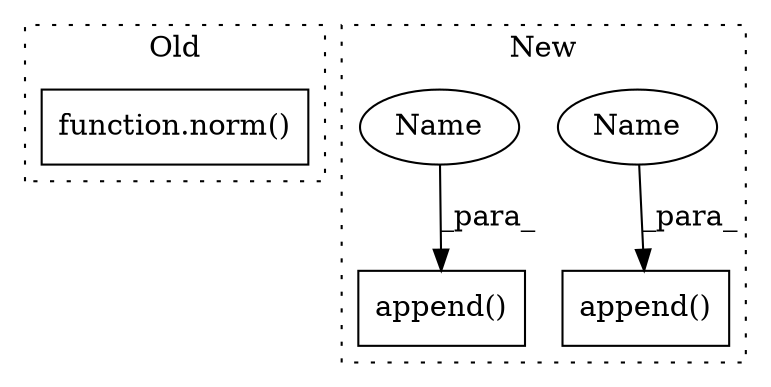 digraph G {
subgraph cluster0 {
1 [label="function.norm()" a="75" s="7609" l="6" shape="box"];
label = "Old";
style="dotted";
}
subgraph cluster1 {
2 [label="append()" a="75" s="8240,8268" l="24,1" shape="box"];
3 [label="append()" a="75" s="7759,7781" l="18,1" shape="box"];
4 [label="Name" a="87" s="7777" l="4" shape="ellipse"];
5 [label="Name" a="87" s="8264" l="4" shape="ellipse"];
label = "New";
style="dotted";
}
4 -> 3 [label="_para_"];
5 -> 2 [label="_para_"];
}